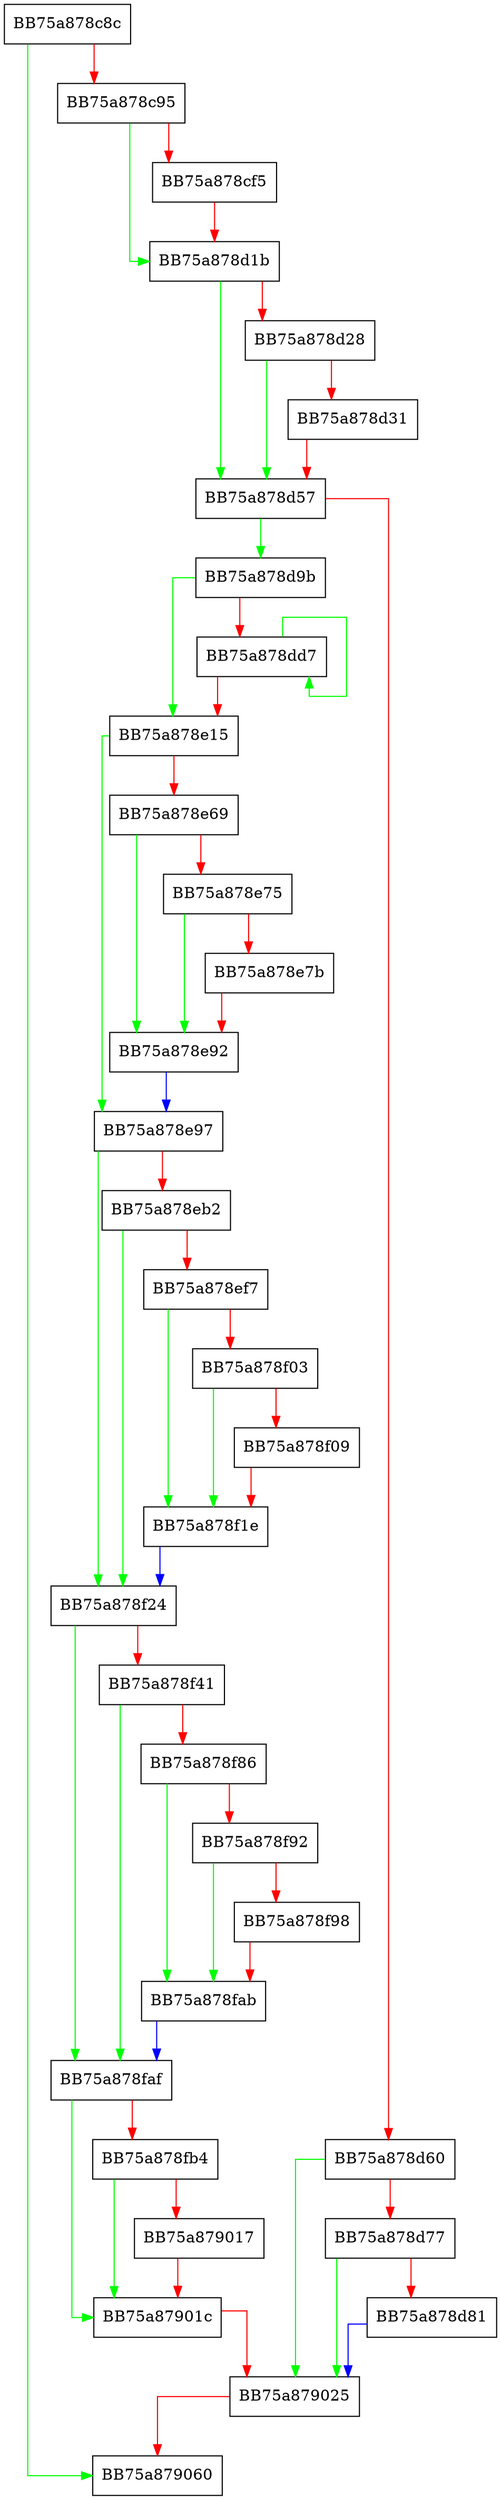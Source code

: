 digraph LogPkcs6CertificateDataViaPLI {
  node [shape="box"];
  graph [splines=ortho];
  BB75a878c8c -> BB75a879060 [color="green"];
  BB75a878c8c -> BB75a878c95 [color="red"];
  BB75a878c95 -> BB75a878d1b [color="green"];
  BB75a878c95 -> BB75a878cf5 [color="red"];
  BB75a878cf5 -> BB75a878d1b [color="red"];
  BB75a878d1b -> BB75a878d57 [color="green"];
  BB75a878d1b -> BB75a878d28 [color="red"];
  BB75a878d28 -> BB75a878d57 [color="green"];
  BB75a878d28 -> BB75a878d31 [color="red"];
  BB75a878d31 -> BB75a878d57 [color="red"];
  BB75a878d57 -> BB75a878d9b [color="green"];
  BB75a878d57 -> BB75a878d60 [color="red"];
  BB75a878d60 -> BB75a879025 [color="green"];
  BB75a878d60 -> BB75a878d77 [color="red"];
  BB75a878d77 -> BB75a879025 [color="green"];
  BB75a878d77 -> BB75a878d81 [color="red"];
  BB75a878d81 -> BB75a879025 [color="blue"];
  BB75a878d9b -> BB75a878e15 [color="green"];
  BB75a878d9b -> BB75a878dd7 [color="red"];
  BB75a878dd7 -> BB75a878dd7 [color="green"];
  BB75a878dd7 -> BB75a878e15 [color="red"];
  BB75a878e15 -> BB75a878e97 [color="green"];
  BB75a878e15 -> BB75a878e69 [color="red"];
  BB75a878e69 -> BB75a878e92 [color="green"];
  BB75a878e69 -> BB75a878e75 [color="red"];
  BB75a878e75 -> BB75a878e92 [color="green"];
  BB75a878e75 -> BB75a878e7b [color="red"];
  BB75a878e7b -> BB75a878e92 [color="red"];
  BB75a878e92 -> BB75a878e97 [color="blue"];
  BB75a878e97 -> BB75a878f24 [color="green"];
  BB75a878e97 -> BB75a878eb2 [color="red"];
  BB75a878eb2 -> BB75a878f24 [color="green"];
  BB75a878eb2 -> BB75a878ef7 [color="red"];
  BB75a878ef7 -> BB75a878f1e [color="green"];
  BB75a878ef7 -> BB75a878f03 [color="red"];
  BB75a878f03 -> BB75a878f1e [color="green"];
  BB75a878f03 -> BB75a878f09 [color="red"];
  BB75a878f09 -> BB75a878f1e [color="red"];
  BB75a878f1e -> BB75a878f24 [color="blue"];
  BB75a878f24 -> BB75a878faf [color="green"];
  BB75a878f24 -> BB75a878f41 [color="red"];
  BB75a878f41 -> BB75a878faf [color="green"];
  BB75a878f41 -> BB75a878f86 [color="red"];
  BB75a878f86 -> BB75a878fab [color="green"];
  BB75a878f86 -> BB75a878f92 [color="red"];
  BB75a878f92 -> BB75a878fab [color="green"];
  BB75a878f92 -> BB75a878f98 [color="red"];
  BB75a878f98 -> BB75a878fab [color="red"];
  BB75a878fab -> BB75a878faf [color="blue"];
  BB75a878faf -> BB75a87901c [color="green"];
  BB75a878faf -> BB75a878fb4 [color="red"];
  BB75a878fb4 -> BB75a87901c [color="green"];
  BB75a878fb4 -> BB75a879017 [color="red"];
  BB75a879017 -> BB75a87901c [color="red"];
  BB75a87901c -> BB75a879025 [color="red"];
  BB75a879025 -> BB75a879060 [color="red"];
}